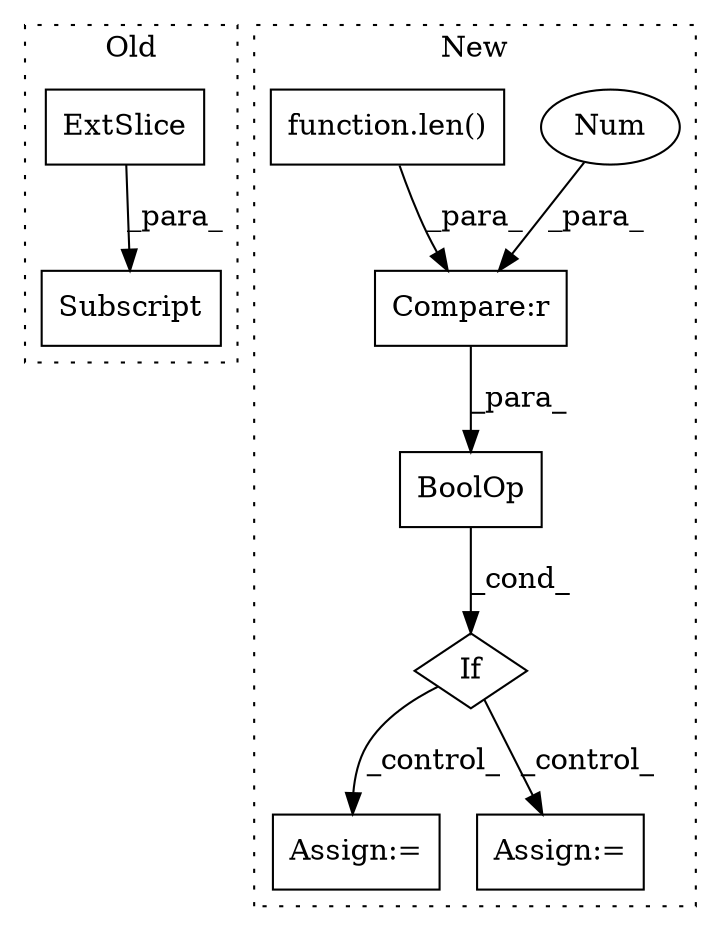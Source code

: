 digraph G {
subgraph cluster0 {
1 [label="ExtSlice" a="85" s="2539" l="5" shape="box"];
3 [label="Subscript" a="63" s="2539,0" l="15,0" shape="box"];
label = "Old";
style="dotted";
}
subgraph cluster1 {
2 [label="BoolOp" a="72" s="1914" l="29" shape="box"];
4 [label="Compare:r" a="40" s="1914" l="17" shape="box"];
5 [label="Num" a="76" s="1930" l="1" shape="ellipse"];
6 [label="Assign:=" a="68" s="2033" l="3" shape="box"];
7 [label="If" a="96" s="1911" l="3" shape="diamond"];
8 [label="Assign:=" a="68" s="2888" l="3" shape="box"];
9 [label="function.len()" a="75" s="1914,1925" l="4,1" shape="box"];
label = "New";
style="dotted";
}
1 -> 3 [label="_para_"];
2 -> 7 [label="_cond_"];
4 -> 2 [label="_para_"];
5 -> 4 [label="_para_"];
7 -> 6 [label="_control_"];
7 -> 8 [label="_control_"];
9 -> 4 [label="_para_"];
}